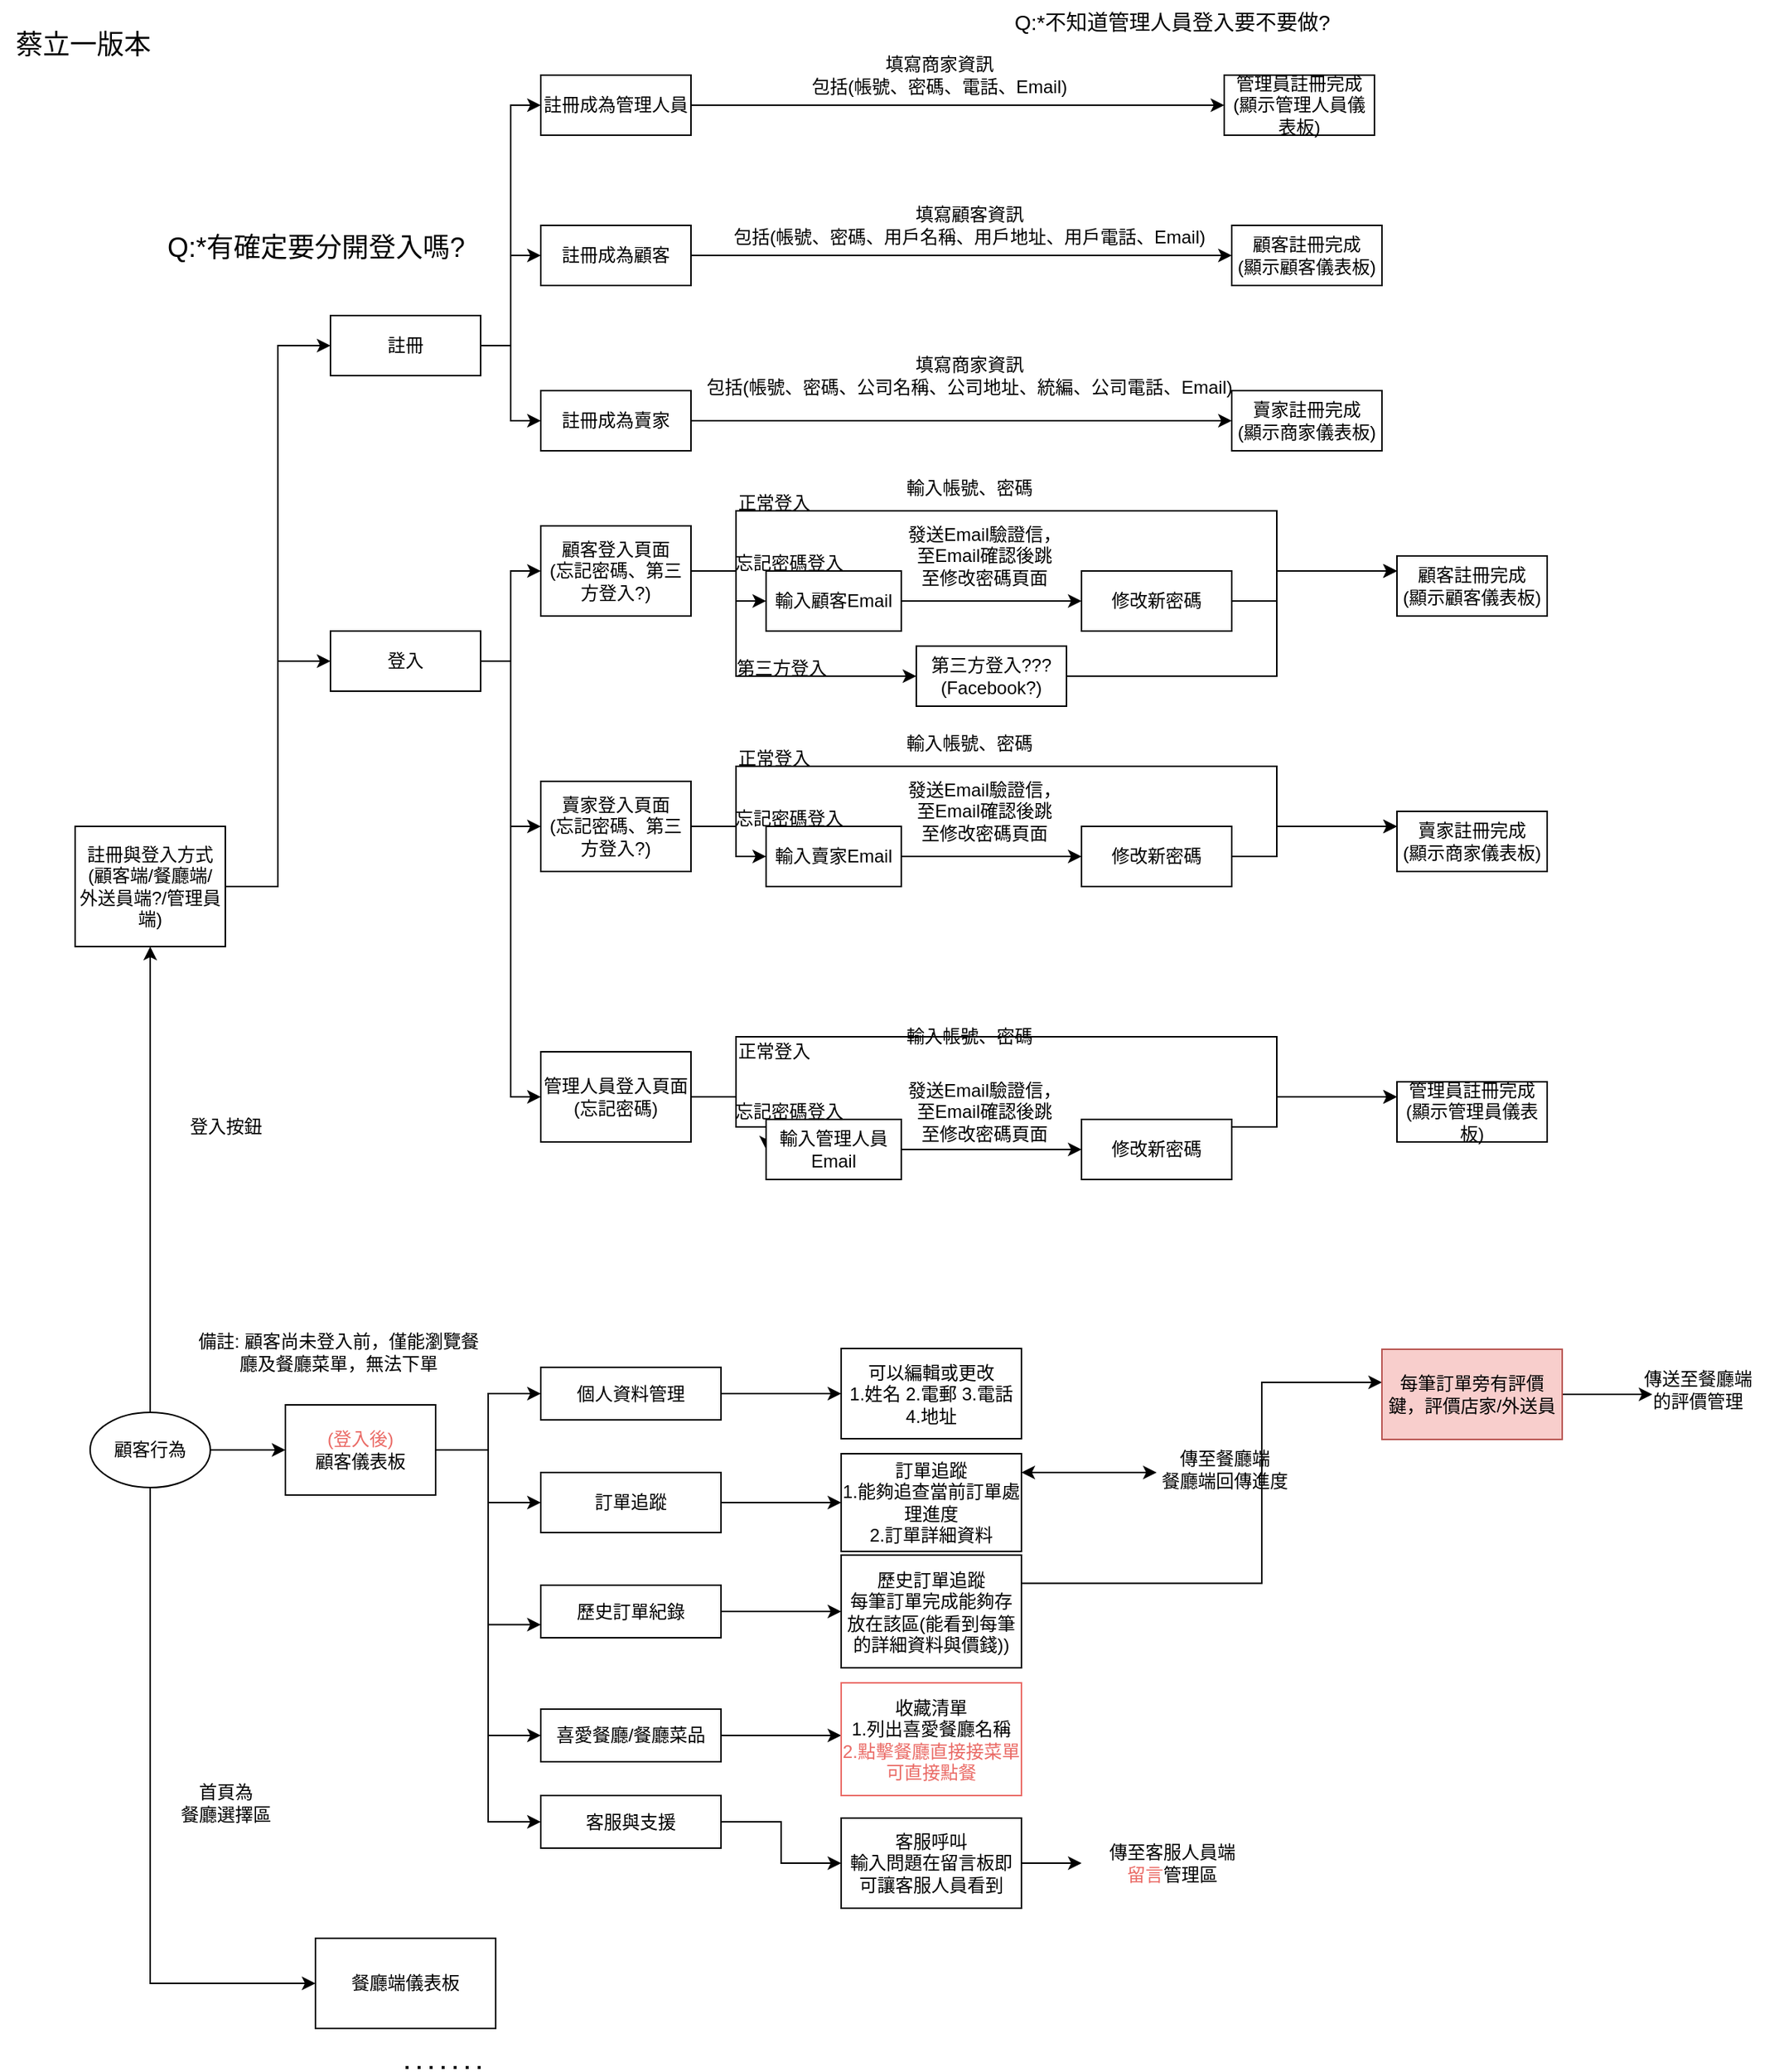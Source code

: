 <mxfile version="21.2.4" type="github" pages="3">
  <diagram name="註冊與客戶端行為" id="cU0nXrHF4XMiRjEjTRhM">
    <mxGraphModel dx="1260" dy="1864" grid="1" gridSize="10" guides="1" tooltips="1" connect="1" arrows="1" fold="1" page="1" pageScale="1" pageWidth="827" pageHeight="1169" math="0" shadow="0">
      <root>
        <mxCell id="0" />
        <mxCell id="1" parent="0" />
        <mxCell id="rElacp6QVpxp85mC21H8-3" style="edgeStyle=orthogonalEdgeStyle;rounded=0;orthogonalLoop=1;jettySize=auto;html=1;entryX=0;entryY=0.5;entryDx=0;entryDy=0;" parent="1" source="rElacp6QVpxp85mC21H8-1" target="rElacp6QVpxp85mC21H8-2" edge="1">
          <mxGeometry relative="1" as="geometry" />
        </mxCell>
        <mxCell id="rElacp6QVpxp85mC21H8-5" style="edgeStyle=orthogonalEdgeStyle;rounded=0;orthogonalLoop=1;jettySize=auto;html=1;entryX=0;entryY=0.5;entryDx=0;entryDy=0;" parent="1" source="rElacp6QVpxp85mC21H8-1" target="rElacp6QVpxp85mC21H8-4" edge="1">
          <mxGeometry relative="1" as="geometry" />
        </mxCell>
        <mxCell id="rElacp6QVpxp85mC21H8-1" value="註冊與登入方式&lt;br&gt;(顧客端/餐廳端/&lt;br&gt;外送員端?/管理員端)" style="rounded=0;whiteSpace=wrap;html=1;" parent="1" vertex="1">
          <mxGeometry x="70" y="190" width="100" height="80" as="geometry" />
        </mxCell>
        <mxCell id="rElacp6QVpxp85mC21H8-8" style="edgeStyle=orthogonalEdgeStyle;rounded=0;orthogonalLoop=1;jettySize=auto;html=1;entryX=0;entryY=0.5;entryDx=0;entryDy=0;" parent="1" source="rElacp6QVpxp85mC21H8-2" target="rElacp6QVpxp85mC21H8-6" edge="1">
          <mxGeometry relative="1" as="geometry" />
        </mxCell>
        <mxCell id="rElacp6QVpxp85mC21H8-9" style="edgeStyle=orthogonalEdgeStyle;rounded=0;orthogonalLoop=1;jettySize=auto;html=1;entryX=0;entryY=0.5;entryDx=0;entryDy=0;" parent="1" source="rElacp6QVpxp85mC21H8-2" target="rElacp6QVpxp85mC21H8-7" edge="1">
          <mxGeometry relative="1" as="geometry" />
        </mxCell>
        <mxCell id="9ulV7JwIjiXNR_ygRMo--11" style="edgeStyle=orthogonalEdgeStyle;rounded=0;orthogonalLoop=1;jettySize=auto;html=1;entryX=0;entryY=0.5;entryDx=0;entryDy=0;" parent="1" source="rElacp6QVpxp85mC21H8-2" target="9ulV7JwIjiXNR_ygRMo--8" edge="1">
          <mxGeometry relative="1" as="geometry" />
        </mxCell>
        <mxCell id="rElacp6QVpxp85mC21H8-2" value="註冊" style="rounded=0;whiteSpace=wrap;html=1;" parent="1" vertex="1">
          <mxGeometry x="240" y="-150" width="100" height="40" as="geometry" />
        </mxCell>
        <mxCell id="rElacp6QVpxp85mC21H8-23" style="edgeStyle=orthogonalEdgeStyle;rounded=0;orthogonalLoop=1;jettySize=auto;html=1;entryX=0;entryY=0.5;entryDx=0;entryDy=0;" parent="1" source="rElacp6QVpxp85mC21H8-4" target="rElacp6QVpxp85mC21H8-20" edge="1">
          <mxGeometry relative="1" as="geometry" />
        </mxCell>
        <mxCell id="rElacp6QVpxp85mC21H8-24" style="edgeStyle=orthogonalEdgeStyle;rounded=0;orthogonalLoop=1;jettySize=auto;html=1;entryX=0;entryY=0.5;entryDx=0;entryDy=0;" parent="1" source="rElacp6QVpxp85mC21H8-4" target="rElacp6QVpxp85mC21H8-21" edge="1">
          <mxGeometry relative="1" as="geometry" />
        </mxCell>
        <mxCell id="gfIQbqnNzbjvfwokQ3qo-17" style="edgeStyle=orthogonalEdgeStyle;rounded=0;orthogonalLoop=1;jettySize=auto;html=1;entryX=0;entryY=0.5;entryDx=0;entryDy=0;" parent="1" source="rElacp6QVpxp85mC21H8-4" target="gfIQbqnNzbjvfwokQ3qo-4" edge="1">
          <mxGeometry relative="1" as="geometry" />
        </mxCell>
        <mxCell id="rElacp6QVpxp85mC21H8-4" value="登入" style="rounded=0;whiteSpace=wrap;html=1;" parent="1" vertex="1">
          <mxGeometry x="240" y="60" width="100" height="40" as="geometry" />
        </mxCell>
        <mxCell id="rElacp6QVpxp85mC21H8-15" style="edgeStyle=orthogonalEdgeStyle;rounded=0;orthogonalLoop=1;jettySize=auto;html=1;" parent="1" source="rElacp6QVpxp85mC21H8-6" edge="1">
          <mxGeometry relative="1" as="geometry">
            <mxPoint x="840" y="-190" as="targetPoint" />
          </mxGeometry>
        </mxCell>
        <mxCell id="rElacp6QVpxp85mC21H8-6" value="註冊成為顧客" style="rounded=0;whiteSpace=wrap;html=1;" parent="1" vertex="1">
          <mxGeometry x="380" y="-210" width="100" height="40" as="geometry" />
        </mxCell>
        <mxCell id="rElacp6QVpxp85mC21H8-14" style="edgeStyle=orthogonalEdgeStyle;rounded=0;orthogonalLoop=1;jettySize=auto;html=1;" parent="1" source="rElacp6QVpxp85mC21H8-7" edge="1">
          <mxGeometry relative="1" as="geometry">
            <mxPoint x="840" y="-80" as="targetPoint" />
          </mxGeometry>
        </mxCell>
        <mxCell id="rElacp6QVpxp85mC21H8-7" value="註冊成為賣家" style="rounded=0;whiteSpace=wrap;html=1;" parent="1" vertex="1">
          <mxGeometry x="380" y="-100" width="100" height="40" as="geometry" />
        </mxCell>
        <mxCell id="rElacp6QVpxp85mC21H8-11" value="填寫商家資訊&lt;br&gt;包括(帳號、密碼、公司名稱、公司地址、統編、公司電話、Email)" style="text;html=1;align=center;verticalAlign=middle;resizable=0;points=[];autosize=1;strokeColor=none;fillColor=none;" parent="1" vertex="1">
          <mxGeometry x="480" y="-130" width="370" height="40" as="geometry" />
        </mxCell>
        <mxCell id="rElacp6QVpxp85mC21H8-16" value="填寫顧客資訊&lt;br&gt;包括(帳號、密碼、用戶名稱、用戶地址、用戶電話、Email)" style="text;html=1;align=center;verticalAlign=middle;resizable=0;points=[];autosize=1;strokeColor=none;fillColor=none;" parent="1" vertex="1">
          <mxGeometry x="495" y="-230" width="340" height="40" as="geometry" />
        </mxCell>
        <mxCell id="rElacp6QVpxp85mC21H8-18" value="顧客註冊完成&lt;br style=&quot;border-color: var(--border-color);&quot;&gt;(顯示顧客儀表板)" style="rounded=0;whiteSpace=wrap;html=1;" parent="1" vertex="1">
          <mxGeometry x="840" y="-210" width="100" height="40" as="geometry" />
        </mxCell>
        <mxCell id="rElacp6QVpxp85mC21H8-19" value="賣家註冊完成&lt;br&gt;(顯示商家儀表板)" style="rounded=0;whiteSpace=wrap;html=1;" parent="1" vertex="1">
          <mxGeometry x="840" y="-100" width="100" height="40" as="geometry" />
        </mxCell>
        <mxCell id="rElacp6QVpxp85mC21H8-32" style="edgeStyle=orthogonalEdgeStyle;rounded=0;orthogonalLoop=1;jettySize=auto;html=1;entryX=0;entryY=0.25;entryDx=0;entryDy=0;" parent="1" source="rElacp6QVpxp85mC21H8-20" target="rElacp6QVpxp85mC21H8-29" edge="1">
          <mxGeometry relative="1" as="geometry">
            <mxPoint x="830" as="targetPoint" />
            <Array as="points">
              <mxPoint x="510" y="20" />
              <mxPoint x="510" y="-20" />
              <mxPoint x="870" y="-20" />
              <mxPoint x="870" y="20" />
            </Array>
          </mxGeometry>
        </mxCell>
        <mxCell id="rElacp6QVpxp85mC21H8-44" style="edgeStyle=orthogonalEdgeStyle;rounded=0;orthogonalLoop=1;jettySize=auto;html=1;entryX=0;entryY=0.5;entryDx=0;entryDy=0;" parent="1" source="rElacp6QVpxp85mC21H8-20" target="rElacp6QVpxp85mC21H8-39" edge="1">
          <mxGeometry relative="1" as="geometry">
            <Array as="points">
              <mxPoint x="510" y="20" />
              <mxPoint x="510" y="40" />
            </Array>
          </mxGeometry>
        </mxCell>
        <mxCell id="rElacp6QVpxp85mC21H8-51" style="edgeStyle=orthogonalEdgeStyle;rounded=0;orthogonalLoop=1;jettySize=auto;html=1;entryX=0;entryY=0.5;entryDx=0;entryDy=0;" parent="1" source="rElacp6QVpxp85mC21H8-20" target="rElacp6QVpxp85mC21H8-50" edge="1">
          <mxGeometry relative="1" as="geometry">
            <Array as="points">
              <mxPoint x="510" y="20" />
              <mxPoint x="510" y="90" />
            </Array>
          </mxGeometry>
        </mxCell>
        <mxCell id="rElacp6QVpxp85mC21H8-20" value="顧客登入頁面&lt;br&gt;(忘記密碼、第三方登入?)" style="rounded=0;whiteSpace=wrap;html=1;" parent="1" vertex="1">
          <mxGeometry x="380" y="-10" width="100" height="60" as="geometry" />
        </mxCell>
        <mxCell id="rElacp6QVpxp85mC21H8-21" value="賣家登入頁面&lt;br&gt;(忘記密碼、第三方登入?)" style="rounded=0;whiteSpace=wrap;html=1;" parent="1" vertex="1">
          <mxGeometry x="380" y="160" width="100" height="60" as="geometry" />
        </mxCell>
        <mxCell id="rElacp6QVpxp85mC21H8-29" value="顧客註冊完成&lt;br style=&quot;border-color: var(--border-color);&quot;&gt;(顯示顧客儀表板)" style="rounded=0;whiteSpace=wrap;html=1;" parent="1" vertex="1">
          <mxGeometry x="950" y="10" width="100" height="40" as="geometry" />
        </mxCell>
        <mxCell id="rElacp6QVpxp85mC21H8-33" value="輸入帳號、密碼" style="text;html=1;align=center;verticalAlign=middle;resizable=0;points=[];autosize=1;strokeColor=none;fillColor=none;" parent="1" vertex="1">
          <mxGeometry x="610" y="-50" width="110" height="30" as="geometry" />
        </mxCell>
        <mxCell id="rElacp6QVpxp85mC21H8-45" style="edgeStyle=orthogonalEdgeStyle;rounded=0;orthogonalLoop=1;jettySize=auto;html=1;entryX=0;entryY=0.5;entryDx=0;entryDy=0;" parent="1" source="rElacp6QVpxp85mC21H8-39" target="rElacp6QVpxp85mC21H8-43" edge="1">
          <mxGeometry relative="1" as="geometry" />
        </mxCell>
        <mxCell id="rElacp6QVpxp85mC21H8-39" value="輸入顧客Email" style="rounded=0;whiteSpace=wrap;html=1;" parent="1" vertex="1">
          <mxGeometry x="530" y="20" width="90" height="40" as="geometry" />
        </mxCell>
        <mxCell id="rElacp6QVpxp85mC21H8-47" style="edgeStyle=orthogonalEdgeStyle;rounded=0;orthogonalLoop=1;jettySize=auto;html=1;entryX=0;entryY=0.25;entryDx=0;entryDy=0;" parent="1" source="rElacp6QVpxp85mC21H8-43" target="rElacp6QVpxp85mC21H8-29" edge="1">
          <mxGeometry relative="1" as="geometry">
            <Array as="points">
              <mxPoint x="870" y="40" />
              <mxPoint x="870" y="20" />
            </Array>
          </mxGeometry>
        </mxCell>
        <mxCell id="rElacp6QVpxp85mC21H8-43" value="修改新密碼" style="rounded=0;whiteSpace=wrap;html=1;" parent="1" vertex="1">
          <mxGeometry x="740" y="20" width="100" height="40" as="geometry" />
        </mxCell>
        <mxCell id="rElacp6QVpxp85mC21H8-48" value="發送Email驗證信，&lt;br&gt;至Email確認後跳&lt;br&gt;至修改密碼頁面" style="text;html=1;align=center;verticalAlign=middle;resizable=0;points=[];autosize=1;strokeColor=none;fillColor=none;" parent="1" vertex="1">
          <mxGeometry x="610" y="-20" width="130" height="60" as="geometry" />
        </mxCell>
        <mxCell id="rElacp6QVpxp85mC21H8-52" style="edgeStyle=orthogonalEdgeStyle;rounded=0;orthogonalLoop=1;jettySize=auto;html=1;entryX=0;entryY=0.25;entryDx=0;entryDy=0;" parent="1" source="rElacp6QVpxp85mC21H8-50" target="rElacp6QVpxp85mC21H8-29" edge="1">
          <mxGeometry relative="1" as="geometry">
            <Array as="points">
              <mxPoint x="870" y="90" />
              <mxPoint x="870" y="20" />
            </Array>
          </mxGeometry>
        </mxCell>
        <mxCell id="rElacp6QVpxp85mC21H8-50" value="第三方登入???&lt;br&gt;(Facebook?)" style="rounded=0;whiteSpace=wrap;html=1;" parent="1" vertex="1">
          <mxGeometry x="630" y="70" width="100" height="40" as="geometry" />
        </mxCell>
        <mxCell id="rElacp6QVpxp85mC21H8-53" value="正常登入" style="text;html=1;align=center;verticalAlign=middle;resizable=0;points=[];autosize=1;strokeColor=none;fillColor=none;" parent="1" vertex="1">
          <mxGeometry x="500" y="-40" width="70" height="30" as="geometry" />
        </mxCell>
        <mxCell id="rElacp6QVpxp85mC21H8-54" value="忘記密碼登入" style="text;html=1;align=center;verticalAlign=middle;resizable=0;points=[];autosize=1;strokeColor=none;fillColor=none;" parent="1" vertex="1">
          <mxGeometry x="495" width="100" height="30" as="geometry" />
        </mxCell>
        <mxCell id="rElacp6QVpxp85mC21H8-55" value="第三方登入" style="text;html=1;align=center;verticalAlign=middle;resizable=0;points=[];autosize=1;strokeColor=none;fillColor=none;" parent="1" vertex="1">
          <mxGeometry x="500" y="70" width="80" height="30" as="geometry" />
        </mxCell>
        <mxCell id="rElacp6QVpxp85mC21H8-56" style="edgeStyle=orthogonalEdgeStyle;rounded=0;orthogonalLoop=1;jettySize=auto;html=1;entryX=0;entryY=0.25;entryDx=0;entryDy=0;" parent="1" target="rElacp6QVpxp85mC21H8-59" edge="1">
          <mxGeometry relative="1" as="geometry">
            <mxPoint x="830" y="170" as="targetPoint" />
            <mxPoint x="480" y="190" as="sourcePoint" />
            <Array as="points">
              <mxPoint x="510" y="190" />
              <mxPoint x="510" y="150" />
              <mxPoint x="870" y="150" />
              <mxPoint x="870" y="190" />
            </Array>
          </mxGeometry>
        </mxCell>
        <mxCell id="rElacp6QVpxp85mC21H8-57" style="edgeStyle=orthogonalEdgeStyle;rounded=0;orthogonalLoop=1;jettySize=auto;html=1;entryX=0;entryY=0.5;entryDx=0;entryDy=0;" parent="1" target="rElacp6QVpxp85mC21H8-62" edge="1">
          <mxGeometry relative="1" as="geometry">
            <mxPoint x="480" y="190" as="sourcePoint" />
            <Array as="points">
              <mxPoint x="510" y="190" />
              <mxPoint x="510" y="210" />
            </Array>
          </mxGeometry>
        </mxCell>
        <mxCell id="rElacp6QVpxp85mC21H8-59" value="賣家註冊完成&lt;br style=&quot;border-color: var(--border-color);&quot;&gt;(顯示商家儀表板)" style="rounded=0;whiteSpace=wrap;html=1;" parent="1" vertex="1">
          <mxGeometry x="950" y="180" width="100" height="40" as="geometry" />
        </mxCell>
        <mxCell id="rElacp6QVpxp85mC21H8-60" value="輸入帳號、密碼" style="text;html=1;align=center;verticalAlign=middle;resizable=0;points=[];autosize=1;strokeColor=none;fillColor=none;" parent="1" vertex="1">
          <mxGeometry x="610" y="120" width="110" height="30" as="geometry" />
        </mxCell>
        <mxCell id="rElacp6QVpxp85mC21H8-61" style="edgeStyle=orthogonalEdgeStyle;rounded=0;orthogonalLoop=1;jettySize=auto;html=1;entryX=0;entryY=0.5;entryDx=0;entryDy=0;" parent="1" source="rElacp6QVpxp85mC21H8-62" target="rElacp6QVpxp85mC21H8-64" edge="1">
          <mxGeometry relative="1" as="geometry" />
        </mxCell>
        <mxCell id="rElacp6QVpxp85mC21H8-62" value="輸入賣家Email" style="rounded=0;whiteSpace=wrap;html=1;" parent="1" vertex="1">
          <mxGeometry x="530" y="190" width="90" height="40" as="geometry" />
        </mxCell>
        <mxCell id="rElacp6QVpxp85mC21H8-63" style="edgeStyle=orthogonalEdgeStyle;rounded=0;orthogonalLoop=1;jettySize=auto;html=1;entryX=0;entryY=0.25;entryDx=0;entryDy=0;" parent="1" source="rElacp6QVpxp85mC21H8-64" target="rElacp6QVpxp85mC21H8-59" edge="1">
          <mxGeometry relative="1" as="geometry">
            <Array as="points">
              <mxPoint x="870" y="210" />
              <mxPoint x="870" y="190" />
            </Array>
          </mxGeometry>
        </mxCell>
        <mxCell id="rElacp6QVpxp85mC21H8-64" value="修改新密碼" style="rounded=0;whiteSpace=wrap;html=1;" parent="1" vertex="1">
          <mxGeometry x="740" y="190" width="100" height="40" as="geometry" />
        </mxCell>
        <mxCell id="rElacp6QVpxp85mC21H8-65" value="發送Email驗證信，&lt;br&gt;至Email確認後跳&lt;br&gt;至修改密碼頁面" style="text;html=1;align=center;verticalAlign=middle;resizable=0;points=[];autosize=1;strokeColor=none;fillColor=none;" parent="1" vertex="1">
          <mxGeometry x="610" y="150" width="130" height="60" as="geometry" />
        </mxCell>
        <mxCell id="rElacp6QVpxp85mC21H8-68" value="正常登入" style="text;html=1;align=center;verticalAlign=middle;resizable=0;points=[];autosize=1;strokeColor=none;fillColor=none;" parent="1" vertex="1">
          <mxGeometry x="500" y="130" width="70" height="30" as="geometry" />
        </mxCell>
        <mxCell id="rElacp6QVpxp85mC21H8-69" value="忘記密碼登入" style="text;html=1;align=center;verticalAlign=middle;resizable=0;points=[];autosize=1;strokeColor=none;fillColor=none;" parent="1" vertex="1">
          <mxGeometry x="495" y="170" width="100" height="30" as="geometry" />
        </mxCell>
        <mxCell id="rElacp6QVpxp85mC21H8-76" value="&lt;font style=&quot;font-size: 18px;&quot;&gt;蔡立一版本&lt;/font&gt;" style="text;html=1;align=center;verticalAlign=middle;resizable=0;points=[];autosize=1;strokeColor=none;fillColor=none;" parent="1" vertex="1">
          <mxGeometry x="20" y="-350" width="110" height="40" as="geometry" />
        </mxCell>
        <mxCell id="rElacp6QVpxp85mC21H8-80" style="edgeStyle=orthogonalEdgeStyle;rounded=0;orthogonalLoop=1;jettySize=auto;html=1;entryX=0;entryY=0.5;entryDx=0;entryDy=0;" parent="1" source="rElacp6QVpxp85mC21H8-78" target="rElacp6QVpxp85mC21H8-79" edge="1">
          <mxGeometry relative="1" as="geometry" />
        </mxCell>
        <mxCell id="rElacp6QVpxp85mC21H8-99" style="edgeStyle=orthogonalEdgeStyle;rounded=0;orthogonalLoop=1;jettySize=auto;html=1;entryX=0.5;entryY=1;entryDx=0;entryDy=0;" parent="1" source="rElacp6QVpxp85mC21H8-78" target="rElacp6QVpxp85mC21H8-1" edge="1">
          <mxGeometry relative="1" as="geometry" />
        </mxCell>
        <mxCell id="FL0FG-AgyobJ4NUiEC8_-10" style="edgeStyle=orthogonalEdgeStyle;rounded=0;orthogonalLoop=1;jettySize=auto;html=1;entryX=0;entryY=0.5;entryDx=0;entryDy=0;" parent="1" source="rElacp6QVpxp85mC21H8-78" target="FL0FG-AgyobJ4NUiEC8_-11" edge="1">
          <mxGeometry relative="1" as="geometry">
            <mxPoint x="120" y="1280" as="targetPoint" />
            <Array as="points">
              <mxPoint x="120" y="960" />
            </Array>
          </mxGeometry>
        </mxCell>
        <mxCell id="rElacp6QVpxp85mC21H8-78" value="顧客行為" style="ellipse;whiteSpace=wrap;html=1;" parent="1" vertex="1">
          <mxGeometry x="80" y="580" width="80" height="50" as="geometry" />
        </mxCell>
        <mxCell id="rElacp6QVpxp85mC21H8-88" style="edgeStyle=orthogonalEdgeStyle;rounded=0;orthogonalLoop=1;jettySize=auto;html=1;entryX=0;entryY=0.5;entryDx=0;entryDy=0;" parent="1" source="rElacp6QVpxp85mC21H8-79" target="rElacp6QVpxp85mC21H8-82" edge="1">
          <mxGeometry relative="1" as="geometry" />
        </mxCell>
        <mxCell id="rElacp6QVpxp85mC21H8-89" style="edgeStyle=orthogonalEdgeStyle;rounded=0;orthogonalLoop=1;jettySize=auto;html=1;entryX=0;entryY=0.5;entryDx=0;entryDy=0;" parent="1" source="rElacp6QVpxp85mC21H8-79" target="rElacp6QVpxp85mC21H8-84" edge="1">
          <mxGeometry relative="1" as="geometry" />
        </mxCell>
        <mxCell id="rElacp6QVpxp85mC21H8-90" style="edgeStyle=orthogonalEdgeStyle;rounded=0;orthogonalLoop=1;jettySize=auto;html=1;entryX=0;entryY=0.75;entryDx=0;entryDy=0;" parent="1" source="rElacp6QVpxp85mC21H8-79" target="rElacp6QVpxp85mC21H8-85" edge="1">
          <mxGeometry relative="1" as="geometry" />
        </mxCell>
        <mxCell id="rElacp6QVpxp85mC21H8-91" style="edgeStyle=orthogonalEdgeStyle;rounded=0;orthogonalLoop=1;jettySize=auto;html=1;entryX=0;entryY=0.5;entryDx=0;entryDy=0;" parent="1" source="rElacp6QVpxp85mC21H8-79" target="rElacp6QVpxp85mC21H8-86" edge="1">
          <mxGeometry relative="1" as="geometry" />
        </mxCell>
        <mxCell id="rElacp6QVpxp85mC21H8-92" style="edgeStyle=orthogonalEdgeStyle;rounded=0;orthogonalLoop=1;jettySize=auto;html=1;entryX=0;entryY=0.5;entryDx=0;entryDy=0;" parent="1" source="rElacp6QVpxp85mC21H8-79" target="rElacp6QVpxp85mC21H8-87" edge="1">
          <mxGeometry relative="1" as="geometry" />
        </mxCell>
        <mxCell id="rElacp6QVpxp85mC21H8-79" value="&lt;font color=&quot;#ea6b66&quot;&gt;(登入後)&lt;/font&gt;&lt;br&gt;顧客儀表板" style="rounded=0;whiteSpace=wrap;html=1;" parent="1" vertex="1">
          <mxGeometry x="210" y="575" width="100" height="60" as="geometry" />
        </mxCell>
        <mxCell id="rElacp6QVpxp85mC21H8-81" value="備註: 顧客尚未登入前，僅能瀏覽餐&lt;br&gt;廳及餐廳菜單，無法下單" style="text;html=1;align=center;verticalAlign=middle;resizable=0;points=[];autosize=1;strokeColor=none;fillColor=none;" parent="1" vertex="1">
          <mxGeometry x="140" y="520" width="210" height="40" as="geometry" />
        </mxCell>
        <mxCell id="rElacp6QVpxp85mC21H8-138" style="edgeStyle=orthogonalEdgeStyle;rounded=0;orthogonalLoop=1;jettySize=auto;html=1;" parent="1" source="rElacp6QVpxp85mC21H8-82" edge="1">
          <mxGeometry relative="1" as="geometry">
            <mxPoint x="580" y="567.5" as="targetPoint" />
          </mxGeometry>
        </mxCell>
        <mxCell id="rElacp6QVpxp85mC21H8-82" value="個人資料管理" style="rounded=0;whiteSpace=wrap;html=1;" parent="1" vertex="1">
          <mxGeometry x="380" y="550" width="120" height="35" as="geometry" />
        </mxCell>
        <mxCell id="rElacp6QVpxp85mC21H8-147" style="edgeStyle=orthogonalEdgeStyle;rounded=0;orthogonalLoop=1;jettySize=auto;html=1;entryX=0;entryY=0.5;entryDx=0;entryDy=0;" parent="1" source="rElacp6QVpxp85mC21H8-84" target="rElacp6QVpxp85mC21H8-146" edge="1">
          <mxGeometry relative="1" as="geometry">
            <Array as="points">
              <mxPoint x="580" y="640" />
            </Array>
          </mxGeometry>
        </mxCell>
        <mxCell id="rElacp6QVpxp85mC21H8-84" value="訂單追蹤" style="rounded=0;whiteSpace=wrap;html=1;" parent="1" vertex="1">
          <mxGeometry x="380" y="620" width="120" height="40" as="geometry" />
        </mxCell>
        <mxCell id="rElacp6QVpxp85mC21H8-151" style="edgeStyle=orthogonalEdgeStyle;rounded=0;orthogonalLoop=1;jettySize=auto;html=1;" parent="1" source="rElacp6QVpxp85mC21H8-85" edge="1">
          <mxGeometry relative="1" as="geometry">
            <mxPoint x="580" y="712.5" as="targetPoint" />
          </mxGeometry>
        </mxCell>
        <mxCell id="rElacp6QVpxp85mC21H8-85" value="歷史訂單紀錄" style="rounded=0;whiteSpace=wrap;html=1;" parent="1" vertex="1">
          <mxGeometry x="380" y="695" width="120" height="35" as="geometry" />
        </mxCell>
        <mxCell id="rElacp6QVpxp85mC21H8-159" style="edgeStyle=orthogonalEdgeStyle;rounded=0;orthogonalLoop=1;jettySize=auto;html=1;" parent="1" source="rElacp6QVpxp85mC21H8-86" edge="1">
          <mxGeometry relative="1" as="geometry">
            <mxPoint x="580" y="795" as="targetPoint" />
          </mxGeometry>
        </mxCell>
        <mxCell id="rElacp6QVpxp85mC21H8-86" value="喜愛餐廳/餐廳菜品" style="rounded=0;whiteSpace=wrap;html=1;" parent="1" vertex="1">
          <mxGeometry x="380" y="777.5" width="120" height="35" as="geometry" />
        </mxCell>
        <mxCell id="nnIp2R6RykmAXyKDNs2C-4" style="edgeStyle=orthogonalEdgeStyle;rounded=0;orthogonalLoop=1;jettySize=auto;html=1;entryX=0;entryY=0.5;entryDx=0;entryDy=0;" edge="1" parent="1" source="rElacp6QVpxp85mC21H8-87" target="rElacp6QVpxp85mC21H8-161">
          <mxGeometry relative="1" as="geometry" />
        </mxCell>
        <mxCell id="rElacp6QVpxp85mC21H8-87" value="客服與支援" style="rounded=0;whiteSpace=wrap;html=1;" parent="1" vertex="1">
          <mxGeometry x="380" y="835" width="120" height="35" as="geometry" />
        </mxCell>
        <mxCell id="rElacp6QVpxp85mC21H8-98" value="首頁為&lt;br&gt;餐廳選擇區" style="text;html=1;align=center;verticalAlign=middle;resizable=0;points=[];autosize=1;strokeColor=none;fillColor=none;" parent="1" vertex="1">
          <mxGeometry x="130" y="820" width="80" height="40" as="geometry" />
        </mxCell>
        <mxCell id="rElacp6QVpxp85mC21H8-100" value="登入按鈕" style="text;html=1;align=center;verticalAlign=middle;resizable=0;points=[];autosize=1;strokeColor=none;fillColor=none;" parent="1" vertex="1">
          <mxGeometry x="135" y="375" width="70" height="30" as="geometry" />
        </mxCell>
        <mxCell id="rElacp6QVpxp85mC21H8-141" value="可以編輯或更改&lt;br&gt;1.姓名 2.電郵 3.電話 4.地址" style="rounded=0;whiteSpace=wrap;html=1;" parent="1" vertex="1">
          <mxGeometry x="580" y="537.5" width="120" height="60" as="geometry" />
        </mxCell>
        <mxCell id="rElacp6QVpxp85mC21H8-146" value="訂單追蹤&lt;br&gt;1.能夠追查當前訂單處理進度&lt;br&gt;2.訂單詳細資料" style="rounded=0;whiteSpace=wrap;html=1;" parent="1" vertex="1">
          <mxGeometry x="580" y="607.5" width="120" height="65" as="geometry" />
        </mxCell>
        <mxCell id="3txlA2rgUesd4CDCn49P-2" style="edgeStyle=orthogonalEdgeStyle;rounded=0;orthogonalLoop=1;jettySize=auto;html=1;exitX=1;exitY=0.25;exitDx=0;exitDy=0;" parent="1" source="rElacp6QVpxp85mC21H8-152" edge="1">
          <mxGeometry relative="1" as="geometry">
            <mxPoint x="940" y="560" as="targetPoint" />
            <Array as="points">
              <mxPoint x="860" y="694" />
              <mxPoint x="860" y="560" />
            </Array>
          </mxGeometry>
        </mxCell>
        <mxCell id="rElacp6QVpxp85mC21H8-152" value="歷史訂單追蹤&lt;br&gt;每筆訂單完成能夠存放在該區(能看到每筆的詳細資料與價錢))&lt;br&gt;" style="rounded=0;whiteSpace=wrap;html=1;" parent="1" vertex="1">
          <mxGeometry x="580" y="675" width="120" height="75" as="geometry" />
        </mxCell>
        <mxCell id="rElacp6QVpxp85mC21H8-157" value="收藏清單&lt;br&gt;1.列出喜愛餐廳名稱&lt;br&gt;&lt;font color=&quot;#ea6b66&quot;&gt;2.點擊餐廳直接接菜單可直接點餐&lt;/font&gt;" style="rounded=0;whiteSpace=wrap;html=1;strokeColor=#EA6B66;" parent="1" vertex="1">
          <mxGeometry x="580" y="760" width="120" height="75" as="geometry" />
        </mxCell>
        <mxCell id="nnIp2R6RykmAXyKDNs2C-5" style="edgeStyle=orthogonalEdgeStyle;rounded=0;orthogonalLoop=1;jettySize=auto;html=1;entryX=-0.045;entryY=0.5;entryDx=0;entryDy=0;entryPerimeter=0;" edge="1" parent="1" source="rElacp6QVpxp85mC21H8-161" target="rElacp6QVpxp85mC21H8-164">
          <mxGeometry relative="1" as="geometry" />
        </mxCell>
        <mxCell id="rElacp6QVpxp85mC21H8-161" value="客服呼叫&lt;br&gt;輸入問題在留言板即可讓客服人員看到" style="rounded=0;whiteSpace=wrap;html=1;" parent="1" vertex="1">
          <mxGeometry x="580" y="850" width="120" height="60" as="geometry" />
        </mxCell>
        <mxCell id="rElacp6QVpxp85mC21H8-164" value="傳至客服人員端&lt;br&gt;&lt;font color=&quot;#ea6b66&quot;&gt;留言&lt;/font&gt;管理區" style="text;html=1;align=center;verticalAlign=middle;resizable=0;points=[];autosize=1;strokeColor=none;fillColor=none;" parent="1" vertex="1">
          <mxGeometry x="745" y="860" width="110" height="40" as="geometry" />
        </mxCell>
        <mxCell id="FL0FG-AgyobJ4NUiEC8_-2" value="" style="endArrow=classic;startArrow=classic;html=1;rounded=0;" parent="1" edge="1">
          <mxGeometry width="50" height="50" relative="1" as="geometry">
            <mxPoint x="700" y="620" as="sourcePoint" />
            <mxPoint x="790" y="620" as="targetPoint" />
          </mxGeometry>
        </mxCell>
        <mxCell id="FL0FG-AgyobJ4NUiEC8_-3" value="傳至餐廳端&lt;br&gt;餐廳端回傳進度" style="text;html=1;align=center;verticalAlign=middle;resizable=0;points=[];autosize=1;strokeColor=none;fillColor=none;" parent="1" vertex="1">
          <mxGeometry x="780" y="597.5" width="110" height="40" as="geometry" />
        </mxCell>
        <mxCell id="FL0FG-AgyobJ4NUiEC8_-11" value="餐廳端儀表板" style="rounded=0;whiteSpace=wrap;html=1;" parent="1" vertex="1">
          <mxGeometry x="230" y="930" width="120" height="60" as="geometry" />
        </mxCell>
        <mxCell id="FL0FG-AgyobJ4NUiEC8_-12" value="" style="endArrow=none;dashed=1;html=1;dashPattern=1 3;strokeWidth=2;rounded=0;" parent="1" edge="1">
          <mxGeometry width="50" height="50" relative="1" as="geometry">
            <mxPoint x="290" y="1016" as="sourcePoint" />
            <mxPoint x="340" y="1016" as="targetPoint" />
          </mxGeometry>
        </mxCell>
        <mxCell id="9ulV7JwIjiXNR_ygRMo--7" style="edgeStyle=orthogonalEdgeStyle;rounded=0;orthogonalLoop=1;jettySize=auto;html=1;" parent="1" source="9ulV7JwIjiXNR_ygRMo--8" edge="1">
          <mxGeometry relative="1" as="geometry">
            <mxPoint x="835" y="-290" as="targetPoint" />
          </mxGeometry>
        </mxCell>
        <mxCell id="9ulV7JwIjiXNR_ygRMo--8" value="註冊成為管理人員" style="rounded=0;whiteSpace=wrap;html=1;" parent="1" vertex="1">
          <mxGeometry x="380" y="-310" width="100" height="40" as="geometry" />
        </mxCell>
        <mxCell id="9ulV7JwIjiXNR_ygRMo--9" value="填寫商家資訊&lt;br&gt;包括(帳號、密碼、電話、Email)" style="text;html=1;align=center;verticalAlign=middle;resizable=0;points=[];autosize=1;strokeColor=none;fillColor=none;" parent="1" vertex="1">
          <mxGeometry x="550" y="-330" width="190" height="40" as="geometry" />
        </mxCell>
        <mxCell id="9ulV7JwIjiXNR_ygRMo--10" value="管理員註冊完成&lt;br&gt;(顯示管理人員儀表板)" style="rounded=0;whiteSpace=wrap;html=1;" parent="1" vertex="1">
          <mxGeometry x="835" y="-310" width="100" height="40" as="geometry" />
        </mxCell>
        <mxCell id="9ulV7JwIjiXNR_ygRMo--12" value="&lt;font style=&quot;font-size: 14px;&quot;&gt;Q:*不知道管理人員登入要不要做?&lt;/font&gt;" style="text;html=1;align=center;verticalAlign=middle;resizable=0;points=[];autosize=1;strokeColor=none;fillColor=none;" parent="1" vertex="1">
          <mxGeometry x="685" y="-360" width="230" height="30" as="geometry" />
        </mxCell>
        <mxCell id="gfIQbqnNzbjvfwokQ3qo-1" style="edgeStyle=orthogonalEdgeStyle;rounded=0;orthogonalLoop=1;jettySize=auto;html=1;entryX=0;entryY=0.25;entryDx=0;entryDy=0;" parent="1" source="gfIQbqnNzbjvfwokQ3qo-4" target="gfIQbqnNzbjvfwokQ3qo-5" edge="1">
          <mxGeometry relative="1" as="geometry">
            <mxPoint x="830" y="350" as="targetPoint" />
            <Array as="points">
              <mxPoint x="510" y="370" />
              <mxPoint x="510" y="330" />
              <mxPoint x="870" y="330" />
              <mxPoint x="870" y="370" />
            </Array>
          </mxGeometry>
        </mxCell>
        <mxCell id="gfIQbqnNzbjvfwokQ3qo-2" style="edgeStyle=orthogonalEdgeStyle;rounded=0;orthogonalLoop=1;jettySize=auto;html=1;entryX=0;entryY=0.5;entryDx=0;entryDy=0;" parent="1" source="gfIQbqnNzbjvfwokQ3qo-4" target="gfIQbqnNzbjvfwokQ3qo-8" edge="1">
          <mxGeometry relative="1" as="geometry">
            <Array as="points">
              <mxPoint x="510" y="370" />
              <mxPoint x="510" y="390" />
            </Array>
          </mxGeometry>
        </mxCell>
        <mxCell id="gfIQbqnNzbjvfwokQ3qo-4" value="管理人員登入頁面&lt;br&gt;(忘記密碼)" style="rounded=0;whiteSpace=wrap;html=1;" parent="1" vertex="1">
          <mxGeometry x="380" y="340" width="100" height="60" as="geometry" />
        </mxCell>
        <mxCell id="gfIQbqnNzbjvfwokQ3qo-5" value="管理員註冊完成&lt;br style=&quot;border-color: var(--border-color);&quot;&gt;(顯示管理員儀表板)" style="rounded=0;whiteSpace=wrap;html=1;" parent="1" vertex="1">
          <mxGeometry x="950" y="360" width="100" height="40" as="geometry" />
        </mxCell>
        <mxCell id="gfIQbqnNzbjvfwokQ3qo-6" value="輸入帳號、密碼" style="text;html=1;align=center;verticalAlign=middle;resizable=0;points=[];autosize=1;strokeColor=none;fillColor=none;" parent="1" vertex="1">
          <mxGeometry x="610" y="315" width="110" height="30" as="geometry" />
        </mxCell>
        <mxCell id="gfIQbqnNzbjvfwokQ3qo-7" style="edgeStyle=orthogonalEdgeStyle;rounded=0;orthogonalLoop=1;jettySize=auto;html=1;entryX=0;entryY=0.5;entryDx=0;entryDy=0;" parent="1" source="gfIQbqnNzbjvfwokQ3qo-8" target="gfIQbqnNzbjvfwokQ3qo-10" edge="1">
          <mxGeometry relative="1" as="geometry" />
        </mxCell>
        <mxCell id="gfIQbqnNzbjvfwokQ3qo-8" value="輸入管理人員Email" style="rounded=0;whiteSpace=wrap;html=1;" parent="1" vertex="1">
          <mxGeometry x="530" y="385" width="90" height="40" as="geometry" />
        </mxCell>
        <mxCell id="gfIQbqnNzbjvfwokQ3qo-9" style="edgeStyle=orthogonalEdgeStyle;rounded=0;orthogonalLoop=1;jettySize=auto;html=1;entryX=0;entryY=0.25;entryDx=0;entryDy=0;" parent="1" source="gfIQbqnNzbjvfwokQ3qo-10" target="gfIQbqnNzbjvfwokQ3qo-5" edge="1">
          <mxGeometry relative="1" as="geometry">
            <Array as="points">
              <mxPoint x="870" y="390" />
              <mxPoint x="870" y="370" />
            </Array>
          </mxGeometry>
        </mxCell>
        <mxCell id="gfIQbqnNzbjvfwokQ3qo-10" value="修改新密碼" style="rounded=0;whiteSpace=wrap;html=1;" parent="1" vertex="1">
          <mxGeometry x="740" y="385" width="100" height="40" as="geometry" />
        </mxCell>
        <mxCell id="gfIQbqnNzbjvfwokQ3qo-11" value="發送Email驗證信，&lt;br&gt;至Email確認後跳&lt;br&gt;至修改密碼頁面" style="text;html=1;align=center;verticalAlign=middle;resizable=0;points=[];autosize=1;strokeColor=none;fillColor=none;" parent="1" vertex="1">
          <mxGeometry x="610" y="350" width="130" height="60" as="geometry" />
        </mxCell>
        <mxCell id="gfIQbqnNzbjvfwokQ3qo-14" value="正常登入" style="text;html=1;align=center;verticalAlign=middle;resizable=0;points=[];autosize=1;strokeColor=none;fillColor=none;" parent="1" vertex="1">
          <mxGeometry x="500" y="325" width="70" height="30" as="geometry" />
        </mxCell>
        <mxCell id="gfIQbqnNzbjvfwokQ3qo-15" value="忘記密碼登入" style="text;html=1;align=center;verticalAlign=middle;resizable=0;points=[];autosize=1;strokeColor=none;fillColor=none;" parent="1" vertex="1">
          <mxGeometry x="495" y="365" width="100" height="30" as="geometry" />
        </mxCell>
        <mxCell id="AfNMLKMrNFEbt7Zwqo2S-1" value="&lt;font style=&quot;font-size: 18px;&quot;&gt;Q:*有確定要分開登入嗎?&lt;/font&gt;" style="text;html=1;align=center;verticalAlign=middle;resizable=0;points=[];autosize=1;strokeColor=none;fillColor=none;" parent="1" vertex="1">
          <mxGeometry x="120" y="-215" width="220" height="40" as="geometry" />
        </mxCell>
        <mxCell id="3txlA2rgUesd4CDCn49P-7" style="edgeStyle=orthogonalEdgeStyle;rounded=0;orthogonalLoop=1;jettySize=auto;html=1;" parent="1" source="3txlA2rgUesd4CDCn49P-6" edge="1">
          <mxGeometry relative="1" as="geometry">
            <mxPoint x="1120" y="568" as="targetPoint" />
          </mxGeometry>
        </mxCell>
        <mxCell id="3txlA2rgUesd4CDCn49P-6" value="每筆訂單旁有評價鍵，評價店家/外送員" style="rounded=0;whiteSpace=wrap;html=1;fillColor=#f8cecc;strokeColor=#b85450;" parent="1" vertex="1">
          <mxGeometry x="940" y="538" width="120" height="60" as="geometry" />
        </mxCell>
        <mxCell id="3txlA2rgUesd4CDCn49P-8" value="傳送至餐廳端&lt;br&gt;的評價管理" style="text;html=1;align=center;verticalAlign=middle;resizable=0;points=[];autosize=1;strokeColor=none;fillColor=none;" parent="1" vertex="1">
          <mxGeometry x="1100" y="545" width="100" height="40" as="geometry" />
        </mxCell>
      </root>
    </mxGraphModel>
  </diagram>
  <diagram id="stUPgs7TFsrxsirA-Ae8" name="餐廳端行為">
    <mxGraphModel dx="1260" dy="695" grid="1" gridSize="10" guides="1" tooltips="1" connect="1" arrows="1" fold="1" page="1" pageScale="1" pageWidth="827" pageHeight="1169" math="0" shadow="0">
      <root>
        <mxCell id="0" />
        <mxCell id="1" parent="0" />
        <mxCell id="XxpiIxBg998qGFkBwVK9-1" style="edgeStyle=orthogonalEdgeStyle;rounded=0;orthogonalLoop=1;jettySize=auto;html=1;entryX=0;entryY=0.5;entryDx=0;entryDy=0;" parent="1" source="IWaIXvWnGWIM2Dse-H0y-1" target="144iIyhSnr3L3Ov4lWga-1" edge="1">
          <mxGeometry relative="1" as="geometry" />
        </mxCell>
        <mxCell id="XxpiIxBg998qGFkBwVK9-2" style="edgeStyle=orthogonalEdgeStyle;rounded=0;orthogonalLoop=1;jettySize=auto;html=1;entryX=0;entryY=0.5;entryDx=0;entryDy=0;" parent="1" source="IWaIXvWnGWIM2Dse-H0y-1" target="144iIyhSnr3L3Ov4lWga-2" edge="1">
          <mxGeometry relative="1" as="geometry" />
        </mxCell>
        <mxCell id="XxpiIxBg998qGFkBwVK9-3" style="edgeStyle=orthogonalEdgeStyle;rounded=0;orthogonalLoop=1;jettySize=auto;html=1;entryX=0;entryY=0.5;entryDx=0;entryDy=0;" parent="1" source="IWaIXvWnGWIM2Dse-H0y-1" target="144iIyhSnr3L3Ov4lWga-4" edge="1">
          <mxGeometry relative="1" as="geometry" />
        </mxCell>
        <mxCell id="XxpiIxBg998qGFkBwVK9-4" style="edgeStyle=orthogonalEdgeStyle;rounded=0;orthogonalLoop=1;jettySize=auto;html=1;entryX=0;entryY=0.5;entryDx=0;entryDy=0;" parent="1" source="IWaIXvWnGWIM2Dse-H0y-1" target="144iIyhSnr3L3Ov4lWga-3" edge="1">
          <mxGeometry relative="1" as="geometry" />
        </mxCell>
        <mxCell id="LDffPjODRyEBL_srIcpn-8" style="edgeStyle=orthogonalEdgeStyle;rounded=0;orthogonalLoop=1;jettySize=auto;html=1;entryX=0;entryY=0.5;entryDx=0;entryDy=0;" parent="1" source="IWaIXvWnGWIM2Dse-H0y-1" target="wDowEmNFSSbuRcKV_tnx-1" edge="1">
          <mxGeometry relative="1" as="geometry" />
        </mxCell>
        <mxCell id="1ocbJfakI0nUgTyC1rq--1" style="edgeStyle=orthogonalEdgeStyle;rounded=0;orthogonalLoop=1;jettySize=auto;html=1;entryX=0;entryY=0.5;entryDx=0;entryDy=0;" parent="1" source="IWaIXvWnGWIM2Dse-H0y-1" target="1ocbJfakI0nUgTyC1rq--2" edge="1">
          <mxGeometry relative="1" as="geometry">
            <mxPoint x="260" y="1130" as="targetPoint" />
          </mxGeometry>
        </mxCell>
        <mxCell id="IWaIXvWnGWIM2Dse-H0y-1" value="餐廳端儀表板" style="rounded=0;whiteSpace=wrap;html=1;" parent="1" vertex="1">
          <mxGeometry x="110" y="850" width="120" height="60" as="geometry" />
        </mxCell>
        <mxCell id="XadAJzc3u82WJlrUr7JW-2" style="edgeStyle=orthogonalEdgeStyle;rounded=0;orthogonalLoop=1;jettySize=auto;html=1;entryX=0;entryY=0.5;entryDx=0;entryDy=0;" parent="1" source="144iIyhSnr3L3Ov4lWga-1" target="XadAJzc3u82WJlrUr7JW-1" edge="1">
          <mxGeometry relative="1" as="geometry" />
        </mxCell>
        <mxCell id="144iIyhSnr3L3Ov4lWga-1" value="餐廳資訊管理" style="rounded=0;whiteSpace=wrap;html=1;" parent="1" vertex="1">
          <mxGeometry x="294" y="702.5" width="120" height="35" as="geometry" />
        </mxCell>
        <mxCell id="xwoY0NL4wXyNVVBXKSRA-7" style="edgeStyle=orthogonalEdgeStyle;rounded=0;orthogonalLoop=1;jettySize=auto;html=1;exitX=1;exitY=0.5;exitDx=0;exitDy=0;" parent="1" source="144iIyhSnr3L3Ov4lWga-2" edge="1">
          <mxGeometry relative="1" as="geometry">
            <mxPoint x="500" y="810" as="targetPoint" />
          </mxGeometry>
        </mxCell>
        <mxCell id="144iIyhSnr3L3Ov4lWga-2" value="菜單管理" style="rounded=0;whiteSpace=wrap;html=1;" parent="1" vertex="1">
          <mxGeometry x="294" y="792.5" width="120" height="35" as="geometry" />
        </mxCell>
        <mxCell id="BsNX7MLZzm13p4fbXsT6-2" style="edgeStyle=orthogonalEdgeStyle;rounded=0;orthogonalLoop=1;jettySize=auto;html=1;entryX=0;entryY=0.5;entryDx=0;entryDy=0;" parent="1" source="144iIyhSnr3L3Ov4lWga-3" target="BE0lLcIRHoJCD8pj0YdQ-2" edge="1">
          <mxGeometry relative="1" as="geometry" />
        </mxCell>
        <mxCell id="iXNet03h0GMgViRTo7Qy-3" style="edgeStyle=orthogonalEdgeStyle;rounded=0;orthogonalLoop=1;jettySize=auto;html=1;entryX=0;entryY=0.5;entryDx=0;entryDy=0;" edge="1" parent="1" source="144iIyhSnr3L3Ov4lWga-3" target="BE0lLcIRHoJCD8pj0YdQ-11">
          <mxGeometry relative="1" as="geometry" />
        </mxCell>
        <mxCell id="144iIyhSnr3L3Ov4lWga-3" value="即時訂單管理" style="rounded=0;whiteSpace=wrap;html=1;" parent="1" vertex="1">
          <mxGeometry x="294" y="877.5" width="120" height="35" as="geometry" />
        </mxCell>
        <mxCell id="NqtsAYMujHBqusv9QjlR-7" style="edgeStyle=orthogonalEdgeStyle;rounded=0;orthogonalLoop=1;jettySize=auto;html=1;entryX=0;entryY=0.5;entryDx=0;entryDy=0;" parent="1" source="144iIyhSnr3L3Ov4lWga-4" target="BE0lLcIRHoJCD8pj0YdQ-3" edge="1">
          <mxGeometry relative="1" as="geometry" />
        </mxCell>
        <mxCell id="144iIyhSnr3L3Ov4lWga-4" value="歷史訂單管理" style="rounded=0;whiteSpace=wrap;html=1;" parent="1" vertex="1">
          <mxGeometry x="294" y="1045" width="120" height="35" as="geometry" />
        </mxCell>
        <mxCell id="LDffPjODRyEBL_srIcpn-1" style="edgeStyle=orthogonalEdgeStyle;rounded=0;orthogonalLoop=1;jettySize=auto;html=1;exitX=1;exitY=0.5;exitDx=0;exitDy=0;entryX=0;entryY=0.5;entryDx=0;entryDy=0;" parent="1" source="wDowEmNFSSbuRcKV_tnx-1" target="8oJH4K1XRWeCKHesJrwr-3" edge="1">
          <mxGeometry relative="1" as="geometry" />
        </mxCell>
        <mxCell id="wDowEmNFSSbuRcKV_tnx-1" value="客服與支援" style="rounded=0;whiteSpace=wrap;html=1;" parent="1" vertex="1">
          <mxGeometry x="294" y="1172.5" width="120" height="35" as="geometry" />
        </mxCell>
        <mxCell id="LDffPjODRyEBL_srIcpn-2" style="edgeStyle=orthogonalEdgeStyle;rounded=0;orthogonalLoop=1;jettySize=auto;html=1;" parent="1" source="8oJH4K1XRWeCKHesJrwr-3" edge="1">
          <mxGeometry relative="1" as="geometry">
            <mxPoint x="790" y="1190" as="targetPoint" />
          </mxGeometry>
        </mxCell>
        <mxCell id="8oJH4K1XRWeCKHesJrwr-3" value="客服呼叫&lt;br&gt;輸入問題在留言板即可讓客服人員看到" style="rounded=0;whiteSpace=wrap;html=1;" parent="1" vertex="1">
          <mxGeometry x="590" y="1160" width="120" height="60" as="geometry" />
        </mxCell>
        <mxCell id="8oJH4K1XRWeCKHesJrwr-4" value="傳至客服人員端" style="text;html=1;align=center;verticalAlign=middle;resizable=0;points=[];autosize=1;strokeColor=none;fillColor=none;" parent="1" vertex="1">
          <mxGeometry x="790" y="1175" width="110" height="30" as="geometry" />
        </mxCell>
        <mxCell id="XIe3ibdd72_IIWmaKGm9-1" style="edgeStyle=orthogonalEdgeStyle;rounded=0;orthogonalLoop=1;jettySize=auto;html=1;" parent="1" source="1ocbJfakI0nUgTyC1rq--2" edge="1">
          <mxGeometry relative="1" as="geometry">
            <mxPoint x="490" y="1372.5" as="targetPoint" />
          </mxGeometry>
        </mxCell>
        <mxCell id="1ocbJfakI0nUgTyC1rq--2" value="評價管理" style="rounded=0;whiteSpace=wrap;html=1;" parent="1" vertex="1">
          <mxGeometry x="294" y="1350" width="120" height="45" as="geometry" />
        </mxCell>
        <mxCell id="XadAJzc3u82WJlrUr7JW-1" value="可以編輯或更改&lt;br&gt;1.公司名稱 2.公司電郵 3.公司電話 &lt;font color=&quot;#ea6b66&quot;&gt;&lt;strike&gt;4.公司地址&lt;/strike&gt;&lt;/font&gt;" style="rounded=0;whiteSpace=wrap;html=1;" parent="1" vertex="1">
          <mxGeometry x="500" y="690" width="120" height="60" as="geometry" />
        </mxCell>
        <mxCell id="xwoY0NL4wXyNVVBXKSRA-2" value="按下新增菜品按鈕&lt;br&gt;，開始編輯菜品" style="text;html=1;align=center;verticalAlign=middle;resizable=0;points=[];autosize=1;strokeColor=none;fillColor=none;" parent="1" vertex="1">
          <mxGeometry x="600" y="765" width="120" height="40" as="geometry" />
        </mxCell>
        <mxCell id="xwoY0NL4wXyNVVBXKSRA-10" style="edgeStyle=orthogonalEdgeStyle;rounded=0;orthogonalLoop=1;jettySize=auto;html=1;exitX=1;exitY=0.5;exitDx=0;exitDy=0;" parent="1" source="xwoY0NL4wXyNVVBXKSRA-3" edge="1">
          <mxGeometry relative="1" as="geometry">
            <mxPoint x="900" y="810" as="targetPoint" />
          </mxGeometry>
        </mxCell>
        <mxCell id="xwoY0NL4wXyNVVBXKSRA-3" value="菜品編輯彈射視窗&lt;br&gt;上傳項目:&lt;br&gt;1.菜品圖片&lt;br&gt;2.菜品名稱&lt;br&gt;3.種類&lt;br&gt;4.菜品價格&lt;br&gt;5.商品簡介" style="rounded=0;whiteSpace=wrap;html=1;" parent="1" vertex="1">
          <mxGeometry x="710" y="757.5" width="140" height="105" as="geometry" />
        </mxCell>
        <mxCell id="xwoY0NL4wXyNVVBXKSRA-8" value="菜單管理總列&lt;br&gt;(可以&lt;font color=&quot;#ea6b66&quot;&gt;新刪修/凍結&lt;/font&gt;)" style="rounded=0;whiteSpace=wrap;html=1;" parent="1" vertex="1">
          <mxGeometry x="500" y="792.5" width="120" height="35" as="geometry" />
        </mxCell>
        <mxCell id="xwoY0NL4wXyNVVBXKSRA-9" value="" style="endArrow=classic;startArrow=classic;html=1;rounded=0;entryX=0;entryY=0.5;entryDx=0;entryDy=0;" parent="1" target="xwoY0NL4wXyNVVBXKSRA-3" edge="1">
          <mxGeometry width="50" height="50" relative="1" as="geometry">
            <mxPoint x="620" y="810" as="sourcePoint" />
            <mxPoint x="670" y="760" as="targetPoint" />
          </mxGeometry>
        </mxCell>
        <mxCell id="xwoY0NL4wXyNVVBXKSRA-12" value="&lt;span style=&quot;color: rgb(0, 0, 0); font-family: Helvetica; font-size: 12px; font-style: normal; font-variant-ligatures: normal; font-variant-caps: normal; font-weight: 400; letter-spacing: normal; orphans: 2; text-align: center; text-indent: 0px; text-transform: none; widows: 2; word-spacing: 0px; -webkit-text-stroke-width: 0px; background-color: rgb(251, 251, 251); text-decoration-thickness: initial; text-decoration-style: initial; text-decoration-color: initial; float: none; display: inline !important;&quot;&gt;按下彈射視窗確認鍵，即刻顯示至顧客端菜品頁面&lt;/span&gt;" style="text;whiteSpace=wrap;html=1;" parent="1" vertex="1">
          <mxGeometry x="900" y="796.25" width="150" height="27.5" as="geometry" />
        </mxCell>
        <mxCell id="BE0lLcIRHoJCD8pj0YdQ-10" style="edgeStyle=orthogonalEdgeStyle;rounded=0;orthogonalLoop=1;jettySize=auto;html=1;entryX=0;entryY=0.5;entryDx=0;entryDy=0;" parent="1" source="BE0lLcIRHoJCD8pj0YdQ-2" target="BE0lLcIRHoJCD8pj0YdQ-9" edge="1">
          <mxGeometry relative="1" as="geometry" />
        </mxCell>
        <mxCell id="BE0lLcIRHoJCD8pj0YdQ-2" value="訂單追蹤&lt;br&gt;1.能夠設定訂單進度&lt;br&gt;&lt;font color=&quot;#ea6b66&quot;&gt;(備餐完成/外送員已取餐)&lt;/font&gt;&lt;br&gt;2.訂單詳細資料(每項菜品價錢、總金額)、訂單編號)" style="rounded=0;whiteSpace=wrap;html=1;" parent="1" vertex="1">
          <mxGeometry x="525" y="840" width="140" height="110" as="geometry" />
        </mxCell>
        <mxCell id="BE0lLcIRHoJCD8pj0YdQ-3" value="歷史訂單追蹤&lt;br&gt;每筆訂單完成能夠存放在該區(每項菜品價錢、總金額)、訂單編號)" style="rounded=0;whiteSpace=wrap;html=1;" parent="1" vertex="1">
          <mxGeometry x="490" y="1025" width="120" height="75" as="geometry" />
        </mxCell>
        <mxCell id="BE0lLcIRHoJCD8pj0YdQ-7" value="&lt;font color=&quot;#ea6b66&quot;&gt;接受/拒絕訂單&lt;/font&gt;" style="text;html=1;align=center;verticalAlign=middle;resizable=0;points=[];autosize=1;strokeColor=none;fillColor=none;" parent="1" vertex="1">
          <mxGeometry x="304" y="850" width="100" height="30" as="geometry" />
        </mxCell>
        <mxCell id="NqtsAYMujHBqusv9QjlR-4" style="edgeStyle=orthogonalEdgeStyle;rounded=0;orthogonalLoop=1;jettySize=auto;html=1;entryX=1;entryY=0.5;entryDx=0;entryDy=0;" parent="1" source="NqtsAYMujHBqusv9QjlR-2" target="BE0lLcIRHoJCD8pj0YdQ-3" edge="1">
          <mxGeometry relative="1" as="geometry">
            <Array as="points" />
          </mxGeometry>
        </mxCell>
        <mxCell id="BE0lLcIRHoJCD8pj0YdQ-9" value="餐點完成後，按下訂單完成鍵(即刻傳至顧客端)" style="rounded=0;whiteSpace=wrap;html=1;" parent="1" vertex="1">
          <mxGeometry x="780" y="871.88" width="120" height="46.25" as="geometry" />
        </mxCell>
        <mxCell id="BE0lLcIRHoJCD8pj0YdQ-19" style="edgeStyle=orthogonalEdgeStyle;rounded=0;orthogonalLoop=1;jettySize=auto;html=1;entryX=-0.027;entryY=0.589;entryDx=0;entryDy=0;entryPerimeter=0;" parent="1" source="BE0lLcIRHoJCD8pj0YdQ-11" target="BE0lLcIRHoJCD8pj0YdQ-18" edge="1">
          <mxGeometry relative="1" as="geometry">
            <Array as="points">
              <mxPoint x="750" y="980" />
              <mxPoint x="750" y="980" />
            </Array>
          </mxGeometry>
        </mxCell>
        <mxCell id="BE0lLcIRHoJCD8pj0YdQ-11" value="訂單中止" style="rounded=0;whiteSpace=wrap;html=1;" parent="1" vertex="1">
          <mxGeometry x="525" y="957.5" width="80" height="35" as="geometry" />
        </mxCell>
        <mxCell id="BE0lLcIRHoJCD8pj0YdQ-15" value="Y&lt;br&gt;&lt;br&gt;&lt;br&gt;&lt;br&gt;&lt;br&gt;&lt;br&gt;N" style="text;html=1;align=center;verticalAlign=middle;resizable=0;points=[];autosize=1;strokeColor=none;fillColor=none;" parent="1" vertex="1">
          <mxGeometry x="480" y="871.88" width="30" height="110" as="geometry" />
        </mxCell>
        <mxCell id="BE0lLcIRHoJCD8pj0YdQ-18" value="&lt;font color=&quot;#ea6b66&quot;&gt;回傳顧客&lt;/font&gt;" style="text;html=1;align=center;verticalAlign=middle;resizable=0;points=[];autosize=1;strokeColor=none;fillColor=none;" parent="1" vertex="1">
          <mxGeometry x="795" y="962.5" width="70" height="30" as="geometry" />
        </mxCell>
        <mxCell id="NqtsAYMujHBqusv9QjlR-6" value="" style="edgeStyle=orthogonalEdgeStyle;rounded=0;orthogonalLoop=1;jettySize=auto;html=1;entryX=1;entryY=0.5;entryDx=0;entryDy=0;" parent="1" source="BE0lLcIRHoJCD8pj0YdQ-9" target="NqtsAYMujHBqusv9QjlR-2" edge="1">
          <mxGeometry relative="1" as="geometry">
            <mxPoint x="890" y="895" as="sourcePoint" />
            <mxPoint x="610" y="1063" as="targetPoint" />
            <Array as="points">
              <mxPoint x="1010" y="895" />
              <mxPoint x="1010" y="1063" />
            </Array>
          </mxGeometry>
        </mxCell>
        <mxCell id="NqtsAYMujHBqusv9QjlR-2" value="按下訂單完成鍵，歷史訂單管理區即生成&lt;br&gt;該筆訂單記錄" style="text;html=1;align=center;verticalAlign=middle;resizable=0;points=[];autosize=1;strokeColor=none;fillColor=none;" parent="1" vertex="1">
          <mxGeometry x="700" y="1042.5" width="240" height="40" as="geometry" />
        </mxCell>
        <mxCell id="XIe3ibdd72_IIWmaKGm9-2" value="顯示每筆訂單顧客的評價(旁有刪除鍵)" style="whiteSpace=wrap;html=1;" parent="1" vertex="1">
          <mxGeometry x="490" y="1342.5" width="120" height="60" as="geometry" />
        </mxCell>
      </root>
    </mxGraphModel>
  </diagram>
  <diagram id="Q4c3XTo-JmhuV3smSZij" name="管理人員端">
    <mxGraphModel dx="1260" dy="695" grid="1" gridSize="10" guides="1" tooltips="1" connect="1" arrows="1" fold="1" page="1" pageScale="1" pageWidth="827" pageHeight="1169" math="0" shadow="0">
      <root>
        <mxCell id="0" />
        <mxCell id="1" parent="0" />
        <mxCell id="YeZ1FAm0CcNwvFlwWfHR-2" value="" style="edgeStyle=orthogonalEdgeStyle;rounded=0;orthogonalLoop=1;jettySize=auto;html=1;" parent="1" source="j_FoABQiUM2owAg7gxko-1" target="YeZ1FAm0CcNwvFlwWfHR-1" edge="1">
          <mxGeometry relative="1" as="geometry">
            <Array as="points">
              <mxPoint x="290" y="880" />
              <mxPoint x="290" y="720" />
            </Array>
          </mxGeometry>
        </mxCell>
        <mxCell id="4ShjVAcob2KD6cyqNUFL-2" value="" style="edgeStyle=orthogonalEdgeStyle;rounded=0;orthogonalLoop=1;jettySize=auto;html=1;" parent="1" source="j_FoABQiUM2owAg7gxko-1" target="4ShjVAcob2KD6cyqNUFL-1" edge="1">
          <mxGeometry relative="1" as="geometry" />
        </mxCell>
        <mxCell id="4ShjVAcob2KD6cyqNUFL-4" value="" style="edgeStyle=orthogonalEdgeStyle;rounded=0;orthogonalLoop=1;jettySize=auto;html=1;" parent="1" source="j_FoABQiUM2owAg7gxko-1" target="4ShjVAcob2KD6cyqNUFL-1" edge="1">
          <mxGeometry relative="1" as="geometry" />
        </mxCell>
        <mxCell id="rD7XYPfsdQL-XxTZLaZH-1" style="edgeStyle=orthogonalEdgeStyle;rounded=0;orthogonalLoop=1;jettySize=auto;html=1;entryX=0;entryY=0.5;entryDx=0;entryDy=0;" parent="1" source="j_FoABQiUM2owAg7gxko-1" target="4ShjVAcob2KD6cyqNUFL-5" edge="1">
          <mxGeometry relative="1" as="geometry">
            <Array as="points">
              <mxPoint x="290" y="880" />
              <mxPoint x="290" y="1040" />
            </Array>
          </mxGeometry>
        </mxCell>
        <mxCell id="ezRyTZf-9kkR95bCHO5g-2" style="edgeStyle=orthogonalEdgeStyle;rounded=0;orthogonalLoop=1;jettySize=auto;html=1;entryX=0;entryY=0.5;entryDx=0;entryDy=0;" parent="1" source="j_FoABQiUM2owAg7gxko-1" target="ezRyTZf-9kkR95bCHO5g-1" edge="1">
          <mxGeometry relative="1" as="geometry">
            <Array as="points">
              <mxPoint x="290" y="880" />
              <mxPoint x="290" y="1180" />
            </Array>
          </mxGeometry>
        </mxCell>
        <mxCell id="j_FoABQiUM2owAg7gxko-1" value="管理人員端儀表板" style="rounded=0;whiteSpace=wrap;html=1;" parent="1" vertex="1">
          <mxGeometry x="110" y="850" width="120" height="60" as="geometry" />
        </mxCell>
        <mxCell id="ezRyTZf-9kkR95bCHO5g-4" value="" style="edgeStyle=orthogonalEdgeStyle;rounded=0;orthogonalLoop=1;jettySize=auto;html=1;" parent="1" source="YeZ1FAm0CcNwvFlwWfHR-1" target="ezRyTZf-9kkR95bCHO5g-3" edge="1">
          <mxGeometry relative="1" as="geometry" />
        </mxCell>
        <mxCell id="ezRyTZf-9kkR95bCHO5g-6" style="edgeStyle=orthogonalEdgeStyle;rounded=0;orthogonalLoop=1;jettySize=auto;html=1;entryX=0;entryY=0.5;entryDx=0;entryDy=0;" parent="1" source="YeZ1FAm0CcNwvFlwWfHR-1" target="ezRyTZf-9kkR95bCHO5g-5" edge="1">
          <mxGeometry relative="1" as="geometry" />
        </mxCell>
        <mxCell id="YeZ1FAm0CcNwvFlwWfHR-1" value="用戶管理" style="rounded=0;whiteSpace=wrap;html=1;" parent="1" vertex="1">
          <mxGeometry x="340" y="690" width="120" height="60" as="geometry" />
        </mxCell>
        <mxCell id="ezRyTZf-9kkR95bCHO5g-9" value="" style="edgeStyle=orthogonalEdgeStyle;rounded=0;orthogonalLoop=1;jettySize=auto;html=1;" parent="1" source="4ShjVAcob2KD6cyqNUFL-1" target="ezRyTZf-9kkR95bCHO5g-8" edge="1">
          <mxGeometry relative="1" as="geometry" />
        </mxCell>
        <mxCell id="WTVTixqgLNcO-W_6c3MP-2" style="edgeStyle=orthogonalEdgeStyle;rounded=0;orthogonalLoop=1;jettySize=auto;html=1;entryX=0;entryY=0.5;entryDx=0;entryDy=0;" parent="1" source="4ShjVAcob2KD6cyqNUFL-1" target="WTVTixqgLNcO-W_6c3MP-1" edge="1">
          <mxGeometry relative="1" as="geometry" />
        </mxCell>
        <mxCell id="4ShjVAcob2KD6cyqNUFL-1" value="客服管理" style="whiteSpace=wrap;html=1;rounded=0;" parent="1" vertex="1">
          <mxGeometry x="340" y="850" width="120" height="60" as="geometry" />
        </mxCell>
        <mxCell id="4ShjVAcob2KD6cyqNUFL-5" value="訂單管理&lt;br&gt;(管啥?&lt;font color=&quot;#ea6b66&quot;&gt;可傳回商家訂單即可&lt;br&gt;傳回內容再訂&lt;/font&gt;)" style="whiteSpace=wrap;html=1;rounded=0;" parent="1" vertex="1">
          <mxGeometry x="340" y="1010" width="120" height="60" as="geometry" />
        </mxCell>
        <mxCell id="KvzFUd31FMtMbsmX15M8-2" style="edgeStyle=orthogonalEdgeStyle;rounded=0;orthogonalLoop=1;jettySize=auto;html=1;entryX=0;entryY=0.5;entryDx=0;entryDy=0;" parent="1" source="ezRyTZf-9kkR95bCHO5g-1" target="KvzFUd31FMtMbsmX15M8-1" edge="1">
          <mxGeometry relative="1" as="geometry" />
        </mxCell>
        <mxCell id="o8TfxCj4MiuNSBDRbVwC-2" style="edgeStyle=orthogonalEdgeStyle;rounded=0;orthogonalLoop=1;jettySize=auto;html=1;entryX=0;entryY=0.5;entryDx=0;entryDy=0;" parent="1" source="ezRyTZf-9kkR95bCHO5g-1" target="KvzFUd31FMtMbsmX15M8-3" edge="1">
          <mxGeometry relative="1" as="geometry" />
        </mxCell>
        <mxCell id="ezRyTZf-9kkR95bCHO5g-1" value="客戶評價管理" style="whiteSpace=wrap;html=1;rounded=0;" parent="1" vertex="1">
          <mxGeometry x="340" y="1150" width="120" height="60" as="geometry" />
        </mxCell>
        <mxCell id="ezRyTZf-9kkR95bCHO5g-3" value="顧客帳號區&lt;br&gt;(可做修改/刪除)&lt;br&gt;: 顯示顧客ID、帳號、Email" style="whiteSpace=wrap;html=1;rounded=0;" parent="1" vertex="1">
          <mxGeometry x="540" y="640" width="120" height="60" as="geometry" />
        </mxCell>
        <mxCell id="ezRyTZf-9kkR95bCHO5g-5" value="賣家帳號區&lt;br&gt;(可做修改/刪除)&lt;br&gt;: 顯示賣家ID、帳號、Email" style="whiteSpace=wrap;html=1;rounded=0;" parent="1" vertex="1">
          <mxGeometry x="540" y="730" width="120" height="60" as="geometry" />
        </mxCell>
        <mxCell id="ezRyTZf-9kkR95bCHO5g-7" value="&lt;font style=&quot;font-size: 14px;&quot;&gt;備註:(模擬)做動作之前，一定要利用&lt;br&gt;某種手段通知顧客/賣家，才能做修改&lt;br&gt;及刪除&lt;/font&gt;" style="text;html=1;align=center;verticalAlign=middle;resizable=0;points=[];autosize=1;strokeColor=none;fillColor=none;" parent="1" vertex="1">
          <mxGeometry x="275" y="620" width="250" height="60" as="geometry" />
        </mxCell>
        <mxCell id="ezRyTZf-9kkR95bCHO5g-8" value="顯示顧客問題&lt;br&gt;(&lt;font color=&quot;#ea6b66&quot;&gt;留言板&lt;/font&gt;方式&lt;font color=&quot;#ea6b66&quot;&gt;溝通&lt;/font&gt;)" style="whiteSpace=wrap;html=1;rounded=0;" parent="1" vertex="1">
          <mxGeometry x="540" y="820" width="120" height="60" as="geometry" />
        </mxCell>
        <mxCell id="KvzFUd31FMtMbsmX15M8-1" value="顧客評價區:&lt;br&gt;可查看每筆留言&lt;br&gt;(旁有刪除鍵)" style="whiteSpace=wrap;html=1;" parent="1" vertex="1">
          <mxGeometry x="540" y="1090" width="120" height="60" as="geometry" />
        </mxCell>
        <mxCell id="KvzFUd31FMtMbsmX15M8-3" value="賣家評價區:&lt;br style=&quot;border-color: var(--border-color);&quot;&gt;可查看每筆留言&lt;br&gt;(旁有刪除鍵)" style="whiteSpace=wrap;html=1;" parent="1" vertex="1">
          <mxGeometry x="540" y="1200" width="120" height="60" as="geometry" />
        </mxCell>
        <mxCell id="nqlHp4S7nEyN4roh3uML-1" value="&lt;font style=&quot;font-size: 18px;&quot;&gt;Q:有些比較難的系統，如數據管理、廣告促銷...等，&lt;br&gt;太難的我就沒加了，可以討論後加上&lt;/font&gt;" style="text;html=1;align=center;verticalAlign=middle;resizable=0;points=[];autosize=1;strokeColor=none;fillColor=none;" parent="1" vertex="1">
          <mxGeometry x="50" y="1230" width="440" height="60" as="geometry" />
        </mxCell>
        <mxCell id="NGzC8MW0Bcq98KaIY7Ba-1" value="" style="endArrow=none;dashed=1;html=1;dashPattern=1 3;strokeWidth=2;rounded=0;" parent="1" edge="1">
          <mxGeometry width="50" height="50" relative="1" as="geometry">
            <mxPoint x="660" y="1240" as="sourcePoint" />
            <mxPoint x="740" y="1240" as="targetPoint" />
          </mxGeometry>
        </mxCell>
        <mxCell id="NGzC8MW0Bcq98KaIY7Ba-2" value="" style="endArrow=none;dashed=1;html=1;dashPattern=1 3;strokeWidth=2;rounded=0;" parent="1" edge="1">
          <mxGeometry width="50" height="50" relative="1" as="geometry">
            <mxPoint x="660" y="1119.5" as="sourcePoint" />
            <mxPoint x="740" y="1119.5" as="targetPoint" />
          </mxGeometry>
        </mxCell>
        <mxCell id="NGzC8MW0Bcq98KaIY7Ba-3" value="顧客return" style="text;html=1;align=center;verticalAlign=middle;resizable=0;points=[];autosize=1;strokeColor=none;fillColor=none;" parent="1" vertex="1">
          <mxGeometry x="720" y="1105" width="80" height="30" as="geometry" />
        </mxCell>
        <mxCell id="NGzC8MW0Bcq98KaIY7Ba-4" value="賣家return" style="text;html=1;align=center;verticalAlign=middle;resizable=0;points=[];autosize=1;strokeColor=none;fillColor=none;" parent="1" vertex="1">
          <mxGeometry x="720" y="1230" width="80" height="30" as="geometry" />
        </mxCell>
        <mxCell id="WTVTixqgLNcO-W_6c3MP-1" value="顯示賣家問題&lt;br&gt;(&lt;font style=&quot;border-color: var(--border-color);&quot; color=&quot;#ea6b66&quot;&gt;留言板&lt;/font&gt;方式&lt;font style=&quot;border-color: var(--border-color);&quot; color=&quot;#ea6b66&quot;&gt;溝通&lt;/font&gt;)" style="whiteSpace=wrap;html=1;rounded=0;" parent="1" vertex="1">
          <mxGeometry x="540" y="900" width="120" height="60" as="geometry" />
        </mxCell>
      </root>
    </mxGraphModel>
  </diagram>
</mxfile>
